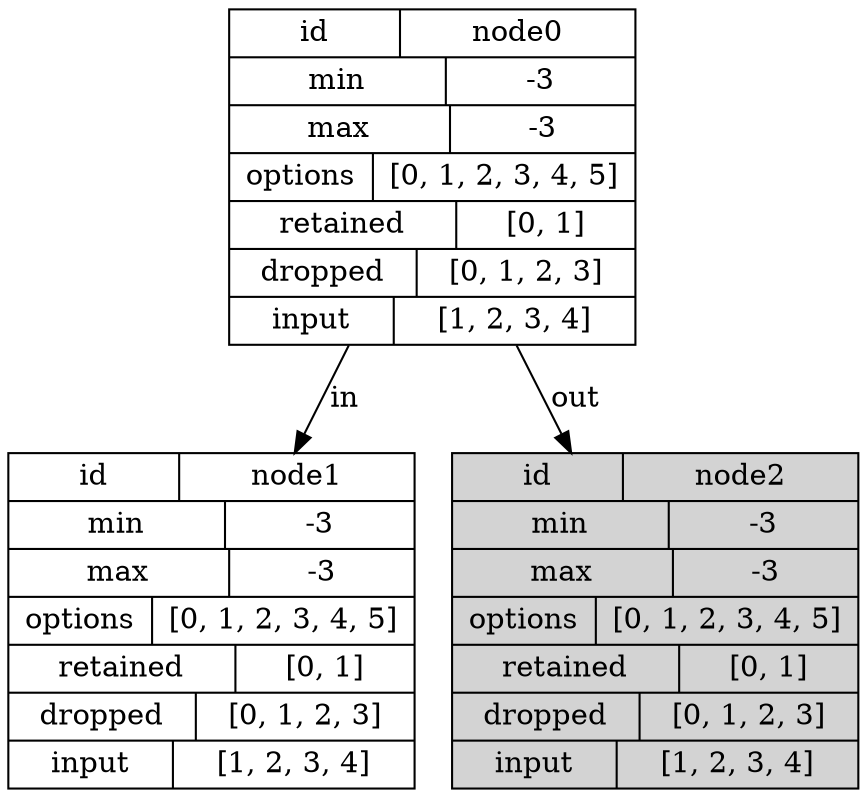 digraph G {node[shape = record];node0 [label = " { { id | node0 } | { min | -3 } | { max | -3 } | { options | [0, 1, 2, 3, 4, 5] } | { retained | [0, 1] } | { dropped | [0, 1, 2, 3] } | { input | [1, 2, 3, 4] } }"];node1 [label = " { { id | node1 } | { min | -3 } | { max | -3 } | { options | [0, 1, 2, 3, 4, 5] } | { retained | [0, 1] } | { dropped | [0, 1, 2, 3] } | { input | [1, 2, 3, 4] } }"];node2 [label = " { { id | node2 } | { min | -3 } | { max | -3 } | { options | [0, 1, 2, 3, 4, 5] } | { retained | [0, 1] } | { dropped | [0, 1, 2, 3] } | { input | [1, 2, 3, 4] } }", style = filled];node0 -> node1 [label = "in"]; node0 -> node2 [label = "out"]; }